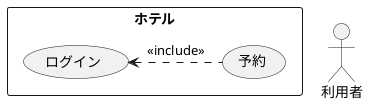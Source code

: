 @startuml 例題2-3
actor 利用者
rectangle ホテル {
usecase 予約
usecase ログイン
}
ログイン <. 予約 : << include >>
@enduml